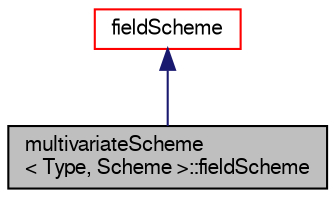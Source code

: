 digraph "multivariateScheme&lt; Type, Scheme &gt;::fieldScheme"
{
  bgcolor="transparent";
  edge [fontname="FreeSans",fontsize="10",labelfontname="FreeSans",labelfontsize="10"];
  node [fontname="FreeSans",fontsize="10",shape=record];
  Node1 [label="multivariateScheme\l\< Type, Scheme \>::fieldScheme",height=0.2,width=0.4,color="black", fillcolor="grey75", style="filled" fontcolor="black"];
  Node2 -> Node1 [dir="back",color="midnightblue",fontsize="10",style="solid",fontname="FreeSans"];
  Node2 [label="fieldScheme",height=0.2,width=0.4,color="red",URL="$a00747.html",tooltip="surfaceInterpolationScheme sub-class returned by operator(field) "];
}

